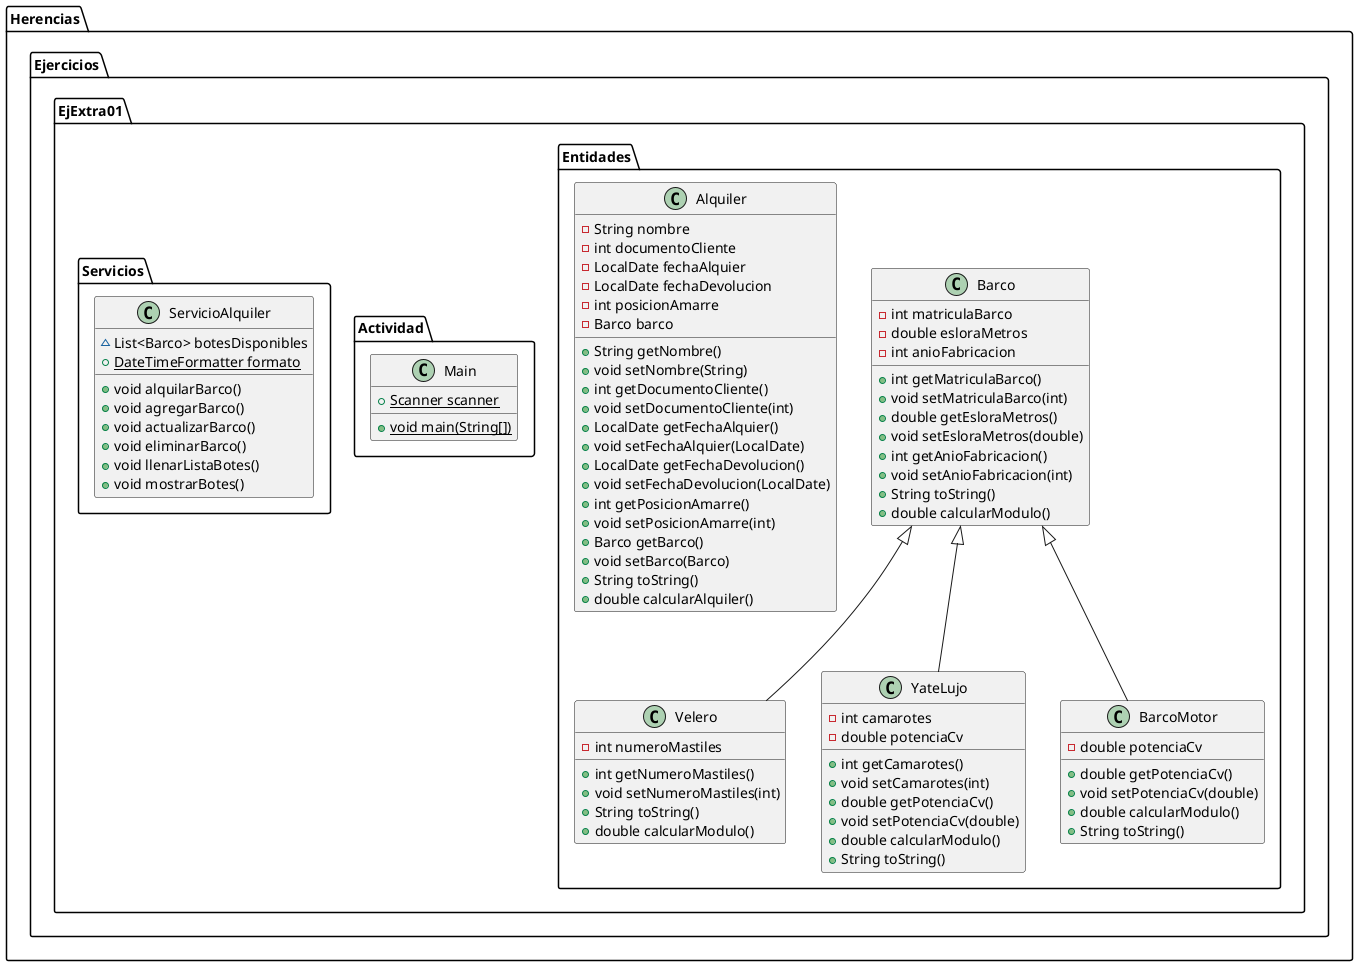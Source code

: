 @startuml
class Herencias.Ejercicios.EjExtra01.Entidades.Barco {
- int matriculaBarco
- double esloraMetros
- int anioFabricacion
+ int getMatriculaBarco()
+ void setMatriculaBarco(int)
+ double getEsloraMetros()
+ void setEsloraMetros(double)
+ int getAnioFabricacion()
+ void setAnioFabricacion(int)
+ String toString()
+ double calcularModulo()
}
class Herencias.Ejercicios.EjExtra01.Actividad.Main {
+ {static} Scanner scanner
+ {static} void main(String[])
}
class Herencias.Ejercicios.EjExtra01.Entidades.Alquiler {
- String nombre
- int documentoCliente
- LocalDate fechaAlquier
- LocalDate fechaDevolucion
- int posicionAmarre
- Barco barco
+ String getNombre()
+ void setNombre(String)
+ int getDocumentoCliente()
+ void setDocumentoCliente(int)
+ LocalDate getFechaAlquier()
+ void setFechaAlquier(LocalDate)
+ LocalDate getFechaDevolucion()
+ void setFechaDevolucion(LocalDate)
+ int getPosicionAmarre()
+ void setPosicionAmarre(int)
+ Barco getBarco()
+ void setBarco(Barco)
+ String toString()
+ double calcularAlquiler()
}
class Herencias.Ejercicios.EjExtra01.Servicios.ServicioAlquiler {
~ List<Barco> botesDisponibles
+ {static} DateTimeFormatter formato
+ void alquilarBarco()
+ void agregarBarco()
+ void actualizarBarco()
+ void eliminarBarco()
+ void llenarListaBotes()
+ void mostrarBotes()
}
class Herencias.Ejercicios.EjExtra01.Entidades.Velero {
- int numeroMastiles
+ int getNumeroMastiles()
+ void setNumeroMastiles(int)
+ String toString()
+ double calcularModulo()
}
class Herencias.Ejercicios.EjExtra01.Entidades.YateLujo {
- int camarotes
- double potenciaCv
+ int getCamarotes()
+ void setCamarotes(int)
+ double getPotenciaCv()
+ void setPotenciaCv(double)
+ double calcularModulo()
+ String toString()
}
class Herencias.Ejercicios.EjExtra01.Entidades.BarcoMotor {
- double potenciaCv
+ double getPotenciaCv()
+ void setPotenciaCv(double)
+ double calcularModulo()
+ String toString()
}


Herencias.Ejercicios.EjExtra01.Entidades.Barco <|-- Herencias.Ejercicios.EjExtra01.Entidades.Velero
Herencias.Ejercicios.EjExtra01.Entidades.Barco <|-- Herencias.Ejercicios.EjExtra01.Entidades.YateLujo
Herencias.Ejercicios.EjExtra01.Entidades.Barco <|-- Herencias.Ejercicios.EjExtra01.Entidades.BarcoMotor
@enduml